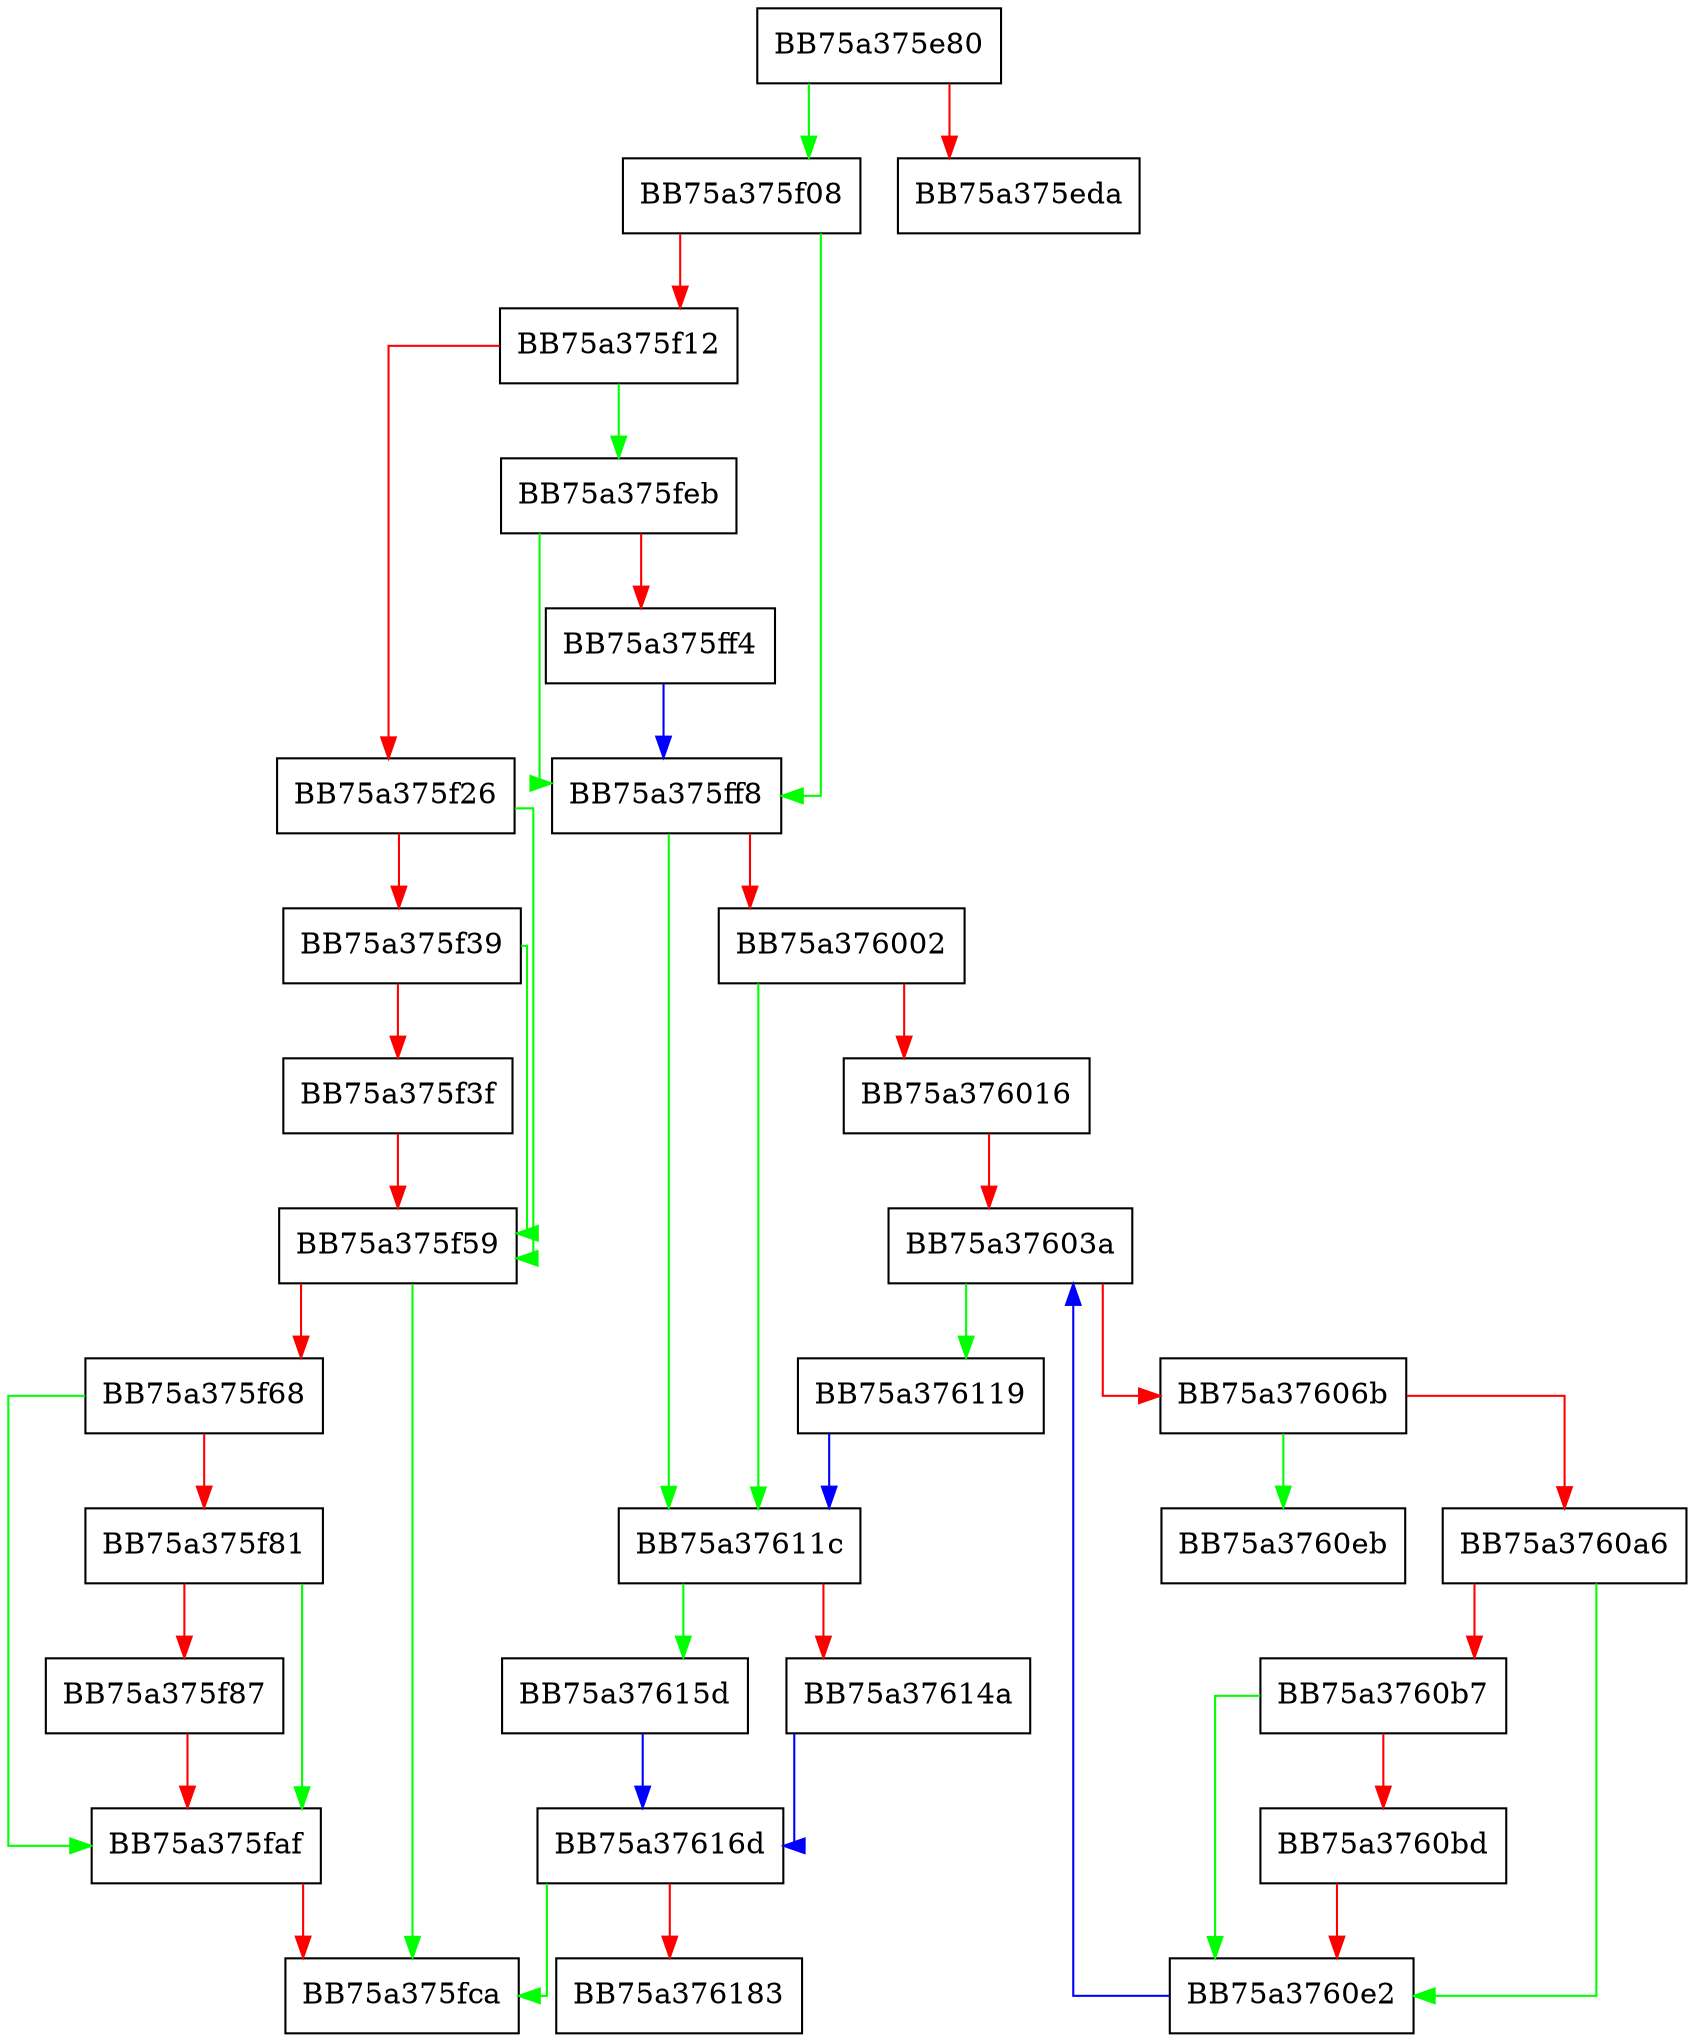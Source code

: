 digraph Register {
  node [shape="box"];
  graph [splines=ortho];
  BB75a375e80 -> BB75a375f08 [color="green"];
  BB75a375e80 -> BB75a375eda [color="red"];
  BB75a375f08 -> BB75a375ff8 [color="green"];
  BB75a375f08 -> BB75a375f12 [color="red"];
  BB75a375f12 -> BB75a375feb [color="green"];
  BB75a375f12 -> BB75a375f26 [color="red"];
  BB75a375f26 -> BB75a375f59 [color="green"];
  BB75a375f26 -> BB75a375f39 [color="red"];
  BB75a375f39 -> BB75a375f59 [color="green"];
  BB75a375f39 -> BB75a375f3f [color="red"];
  BB75a375f3f -> BB75a375f59 [color="red"];
  BB75a375f59 -> BB75a375fca [color="green"];
  BB75a375f59 -> BB75a375f68 [color="red"];
  BB75a375f68 -> BB75a375faf [color="green"];
  BB75a375f68 -> BB75a375f81 [color="red"];
  BB75a375f81 -> BB75a375faf [color="green"];
  BB75a375f81 -> BB75a375f87 [color="red"];
  BB75a375f87 -> BB75a375faf [color="red"];
  BB75a375faf -> BB75a375fca [color="red"];
  BB75a375feb -> BB75a375ff8 [color="green"];
  BB75a375feb -> BB75a375ff4 [color="red"];
  BB75a375ff4 -> BB75a375ff8 [color="blue"];
  BB75a375ff8 -> BB75a37611c [color="green"];
  BB75a375ff8 -> BB75a376002 [color="red"];
  BB75a376002 -> BB75a37611c [color="green"];
  BB75a376002 -> BB75a376016 [color="red"];
  BB75a376016 -> BB75a37603a [color="red"];
  BB75a37603a -> BB75a376119 [color="green"];
  BB75a37603a -> BB75a37606b [color="red"];
  BB75a37606b -> BB75a3760eb [color="green"];
  BB75a37606b -> BB75a3760a6 [color="red"];
  BB75a3760a6 -> BB75a3760e2 [color="green"];
  BB75a3760a6 -> BB75a3760b7 [color="red"];
  BB75a3760b7 -> BB75a3760e2 [color="green"];
  BB75a3760b7 -> BB75a3760bd [color="red"];
  BB75a3760bd -> BB75a3760e2 [color="red"];
  BB75a3760e2 -> BB75a37603a [color="blue"];
  BB75a376119 -> BB75a37611c [color="blue"];
  BB75a37611c -> BB75a37615d [color="green"];
  BB75a37611c -> BB75a37614a [color="red"];
  BB75a37614a -> BB75a37616d [color="blue"];
  BB75a37615d -> BB75a37616d [color="blue"];
  BB75a37616d -> BB75a375fca [color="green"];
  BB75a37616d -> BB75a376183 [color="red"];
}